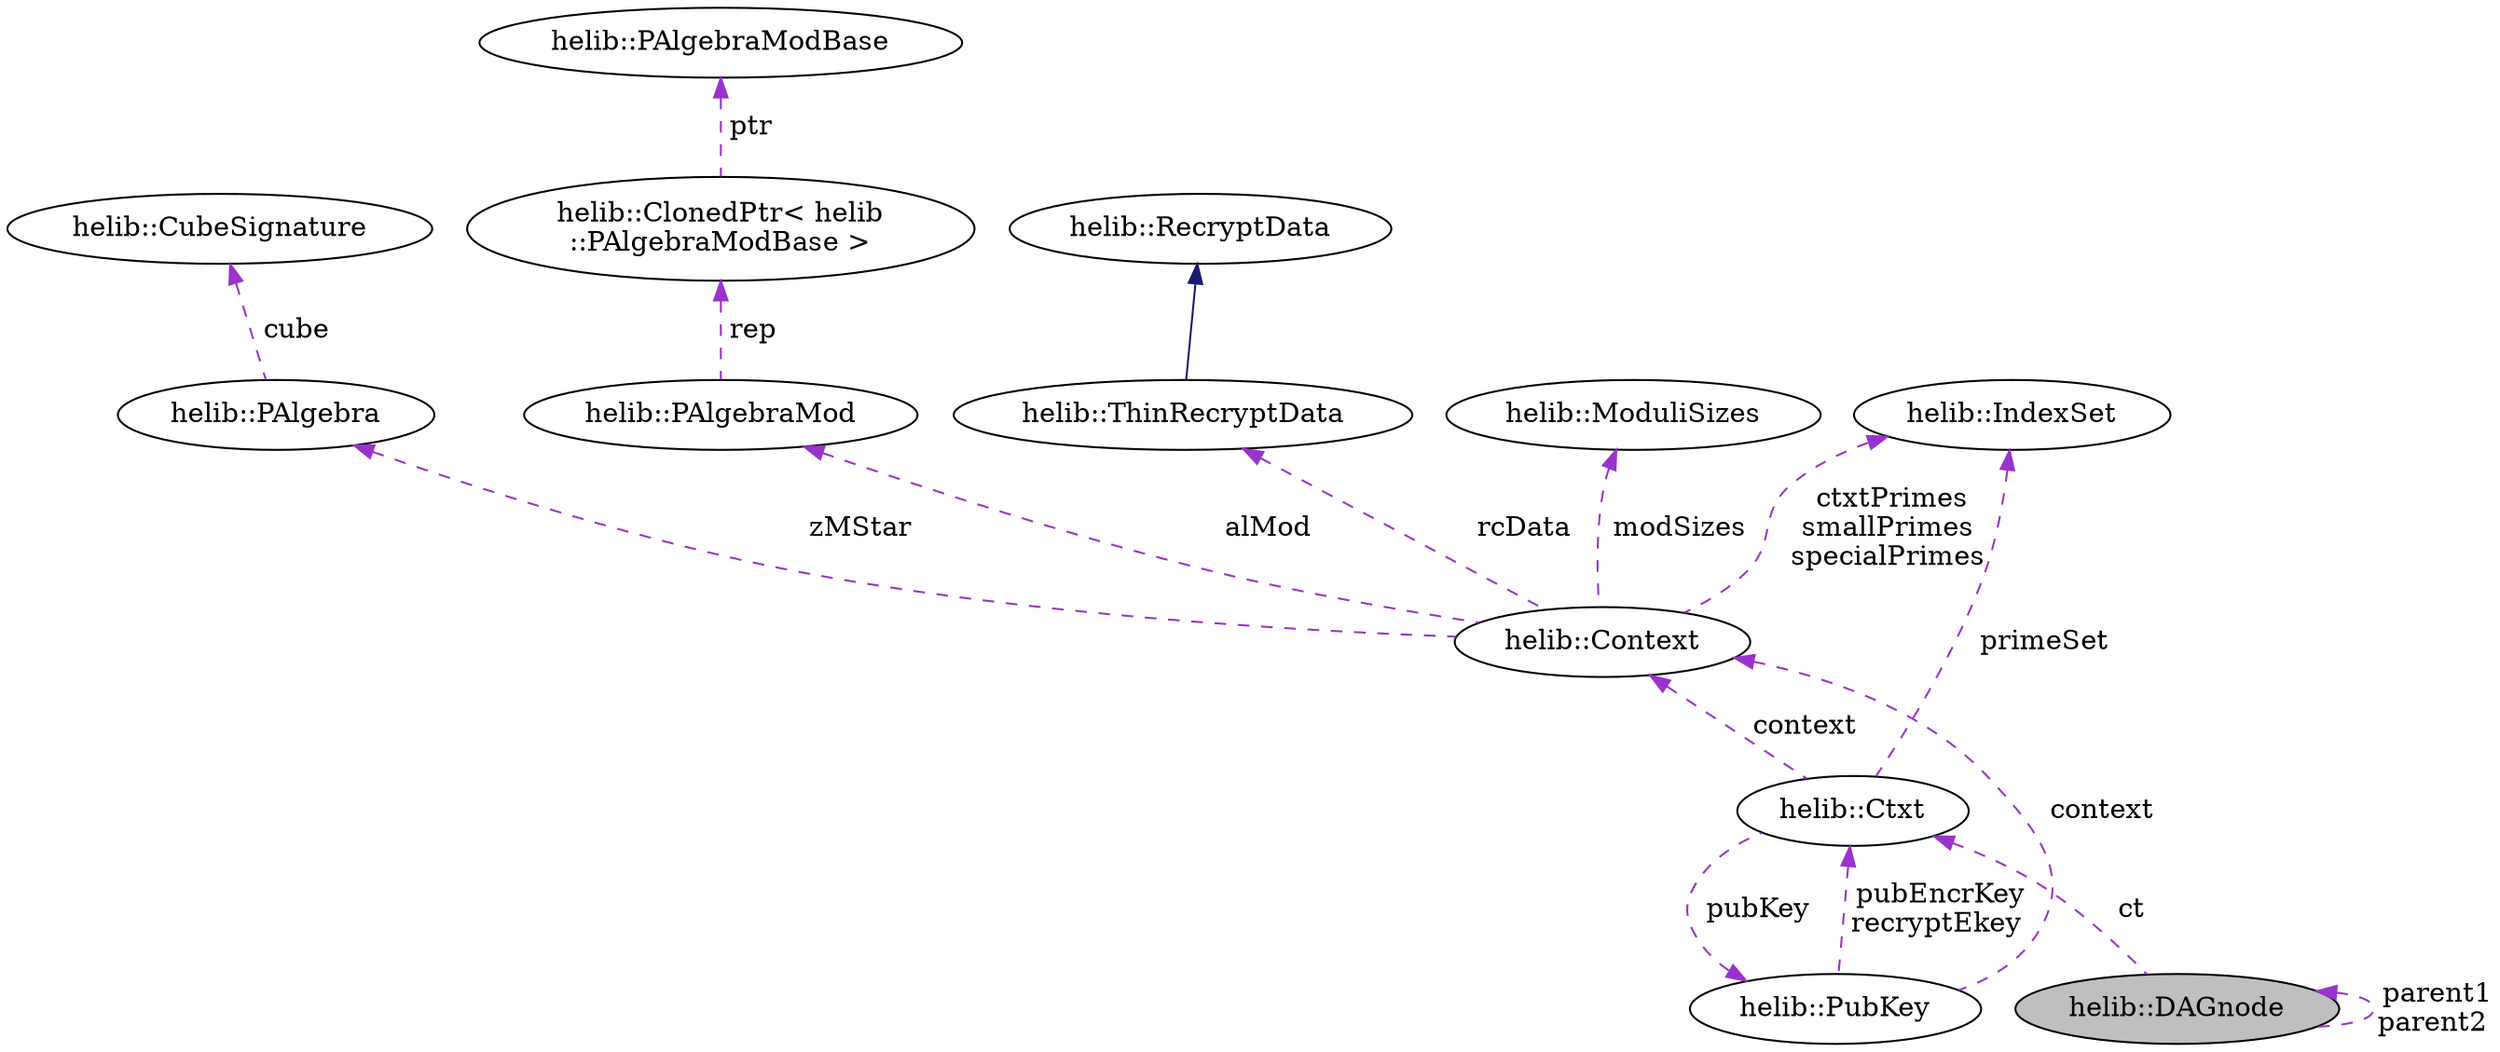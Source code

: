 digraph "helib::DAGnode"
{
  N1 [label="helib::DAGnode",color="black", fillcolor="grey75", style="filled", fontcolor="black"];
  N2 -> N1 [dir="back",color="darkorchid3",style="dashed",label=" ct" ];
  N2 [label="helib::Ctxt",color="black", fillcolor="white", style="filled",tooltip="A Ctxt object holds a single ciphertext. "];
  N3 -> N2 [dir="back",color="darkorchid3",style="dashed",label=" context" ];
  N3 [label="helib::Context",color="black", fillcolor="white", style="filled",tooltip="Maintaining the HE scheme parameters. "];
  N4 -> N3 [dir="back",color="darkorchid3",style="dashed",label=" modSizes" ];
  N4 [label="helib::ModuliSizes",color="black", fillcolor="white", style="filled",tooltip="A helper class to map required modulo-sizes to primeSets. "];
  N5 -> N3 [dir="back",color="darkorchid3",style="dashed",label=" rcData" ];
  N5 [label="helib::ThinRecryptData",color="black", fillcolor="white", style="filled",tooltip="Same as above, but for \"thin\" bootstrapping, where the slots are assumed to contain constants..."];
  N6 -> N5 [dir="back",color="midnightblue",style="solid"];
  N6 [label="helib::RecryptData",color="black", fillcolor="white", style="filled",tooltip="A structure to hold recryption-related data inside the Context. "];
  N7 -> N3 [dir="back",color="darkorchid3",style="dashed",label=" ctxtPrimes\nsmallPrimes\nspecialPrimes" ];
  N7 [label="helib::IndexSet",color="black", fillcolor="white", style="filled",tooltip="A dynamic set of non-negative integers. "];
  N8 -> N3 [dir="back",color="darkorchid3",style="dashed",label=" zMStar" ];
  N8 [label="helib::PAlgebra",color="black", fillcolor="white", style="filled",tooltip="The structure of (Z/mZ)* /(p) "];
  N9 -> N8 [dir="back",color="darkorchid3",style="dashed",label=" cube" ];
  N9 [label="helib::CubeSignature",color="black", fillcolor="white", style="filled",tooltip="Holds a vector of dimensions for a hypercube and some additional data. "];
  N10 -> N3 [dir="back",color="darkorchid3",style="dashed",label=" alMod" ];
  N10 [label="helib::PAlgebraMod",color="black", fillcolor="white", style="filled",tooltip="The structure of Z[X]/(Phi_m(X), p) "];
  N11 -> N10 [dir="back",color="darkorchid3",style="dashed",label=" rep" ];
  N11 [label="helib::ClonedPtr\< helib\l::PAlgebraModBase \>",color="black", fillcolor="white", style="filled"];
  N12 -> N11 [dir="back",color="darkorchid3",style="dashed",label=" ptr" ];
  N12 [label="helib::PAlgebraModBase",color="black", fillcolor="white", style="filled",tooltip="Virtual base class for PAlgebraMod. "];
  N7 -> N2 [dir="back",color="darkorchid3",style="dashed",label=" primeSet" ];
  N13 -> N2 [dir="back",color="darkorchid3",style="dashed",label=" pubKey" ];
  N13 [label="helib::PubKey",color="black", fillcolor="white", style="filled",tooltip="The public key. "];
  N2 -> N13 [dir="back",color="darkorchid3",style="dashed",label=" pubEncrKey\nrecryptEkey" ];
  N3 -> N13 [dir="back",color="darkorchid3",style="dashed",label=" context" ];
  N1 -> N1 [dir="back",color="darkorchid3",style="dashed",label=" parent1\nparent2" ];
}
